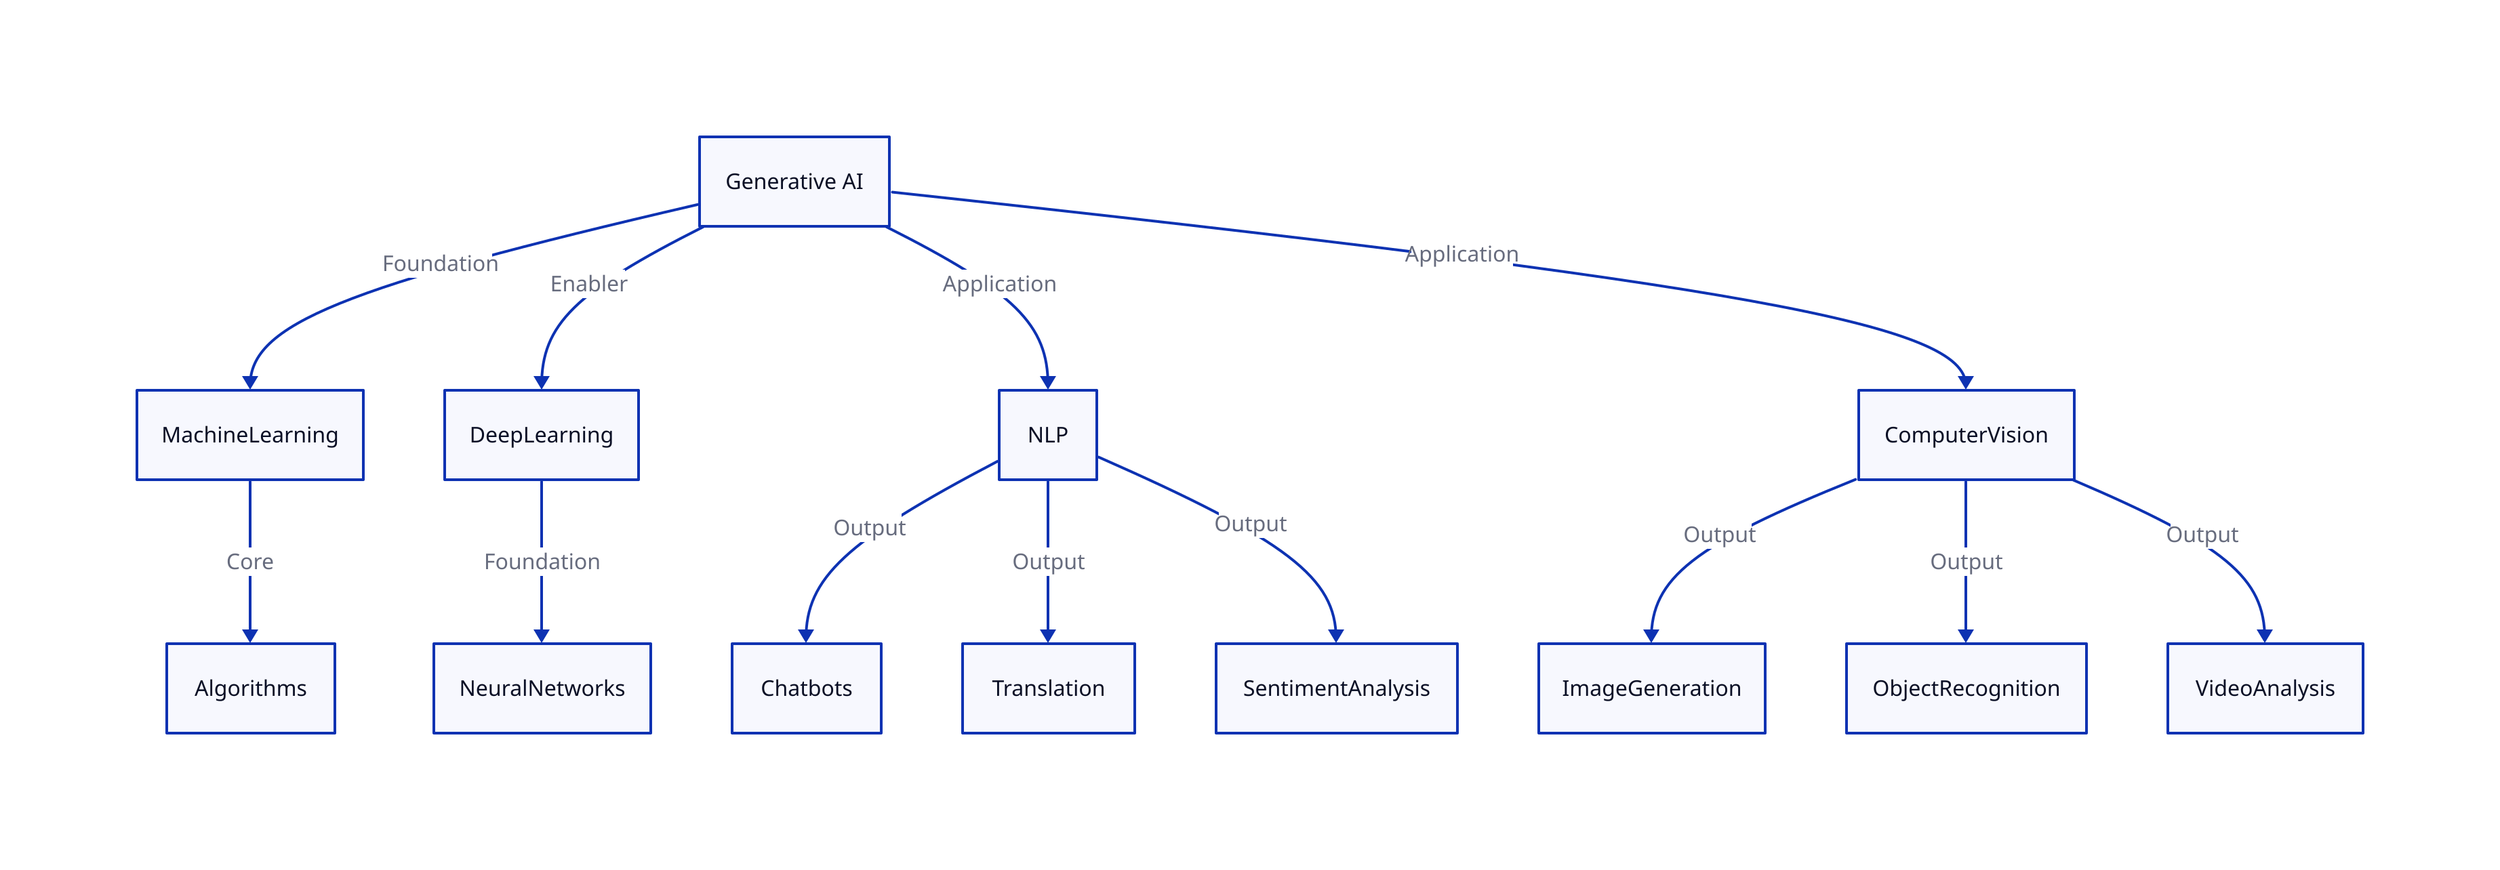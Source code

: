GenerativeAI: Generative AI
GenerativeAI -> MachineLearning: "Foundation"
GenerativeAI -> DeepLearning: "Enabler"
GenerativeAI -> NLP: "Application"
GenerativeAI -> ComputerVision: "Application"
MachineLearning -> Algorithms: "Core"
DeepLearning -> NeuralNetworks: "Foundation"
NLP -> Chatbots: "Output"
NLP -> Translation: "Output"
NLP -> SentimentAnalysis: "Output"
ComputerVision -> ImageGeneration: "Output"
ComputerVision -> ObjectRecognition: "Output"
ComputerVision -> VideoAnalysis: "Output"